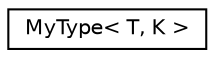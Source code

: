digraph "Graphical Class Hierarchy"
{
 // LATEX_PDF_SIZE
  edge [fontname="Helvetica",fontsize="10",labelfontname="Helvetica",labelfontsize="10"];
  node [fontname="Helvetica",fontsize="10",shape=record];
  rankdir="LR";
  Node0 [label="MyType\< T, K \>",height=0.2,width=0.4,color="black", fillcolor="white", style="filled",URL="$struct_my_type.html",tooltip=" "];
}
